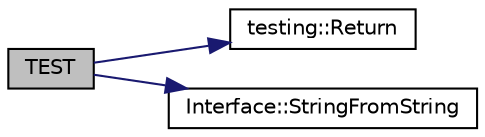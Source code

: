 digraph "TEST"
{
 // LATEX_PDF_SIZE
  bgcolor="transparent";
  edge [fontname="Helvetica",fontsize="10",labelfontname="Helvetica",labelfontsize="10"];
  node [fontname="Helvetica",fontsize="10",shape=record];
  rankdir="LR";
  Node1 [label="TEST",height=0.2,width=0.4,color="black", fillcolor="grey75", style="filled", fontcolor="black",tooltip=" "];
  Node1 -> Node2 [color="midnightblue",fontsize="10",style="solid",fontname="Helvetica"];
  Node2 [label="testing::Return",height=0.2,width=0.4,color="black",URL="$namespacetesting.html#af6d1c13e9376c77671e37545cd84359c",tooltip=" "];
  Node1 -> Node3 [color="midnightblue",fontsize="10",style="solid",fontname="Helvetica"];
  Node3 [label="Interface::StringFromString",height=0.2,width=0.4,color="black",URL="$classInterface.html#a756b1d22c12aa3f14a5083f90043fbf0",tooltip=" "];
}
